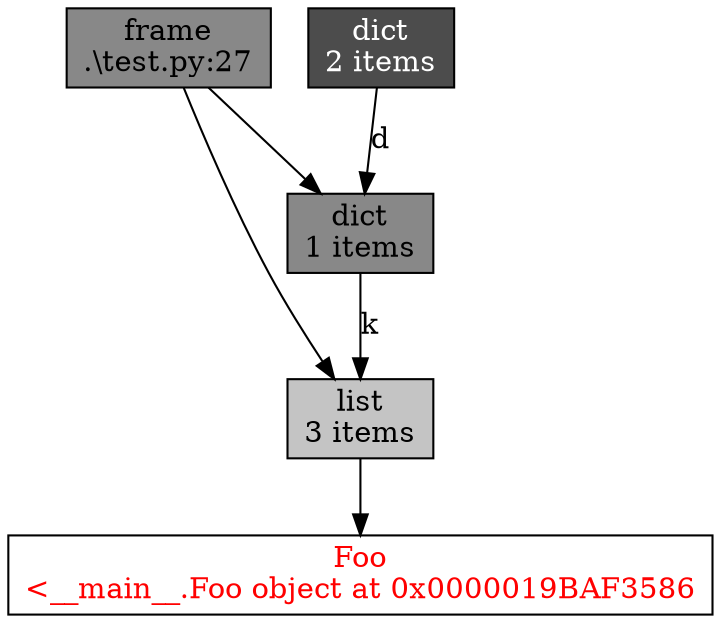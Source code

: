 digraph ObjectGraph {
  node[shape=box, style=filled, fillcolor=white];
  o1768171079328[fontcolor=red];
  o1768171079328[label="Foo\n<__main__.Foo object at 0x0000019BAF3586"];
  o1768171079328[fillcolor="0,0,1"];
  o1768174891912 -> o1768171079328;
  o1768174891912[label="list\n3 items"];
  o1768174891912[fillcolor="0,0,0.766667"];
  o1768137303128 -> o1768174891912;
  o1768168498160 -> o1768174891912 [label="k",weight=2];
  o1768137303128[label="frame\n.\\test.py:27"];
  o1768137303128[fillcolor="0,0,0.533333"];
  o1768168498160[label="dict\n1 items"];
  o1768168498160[fillcolor="0,0,0.533333"];
  o1768175392952 -> o1768168498160 [label="d",weight=2];
  o1768137303128 -> o1768168498160;
  o1768175392952[label="dict\n2 items"];
  o1768175392952[fillcolor="0,0,0.3"];
  o1768175392952[fontcolor=white];
}
